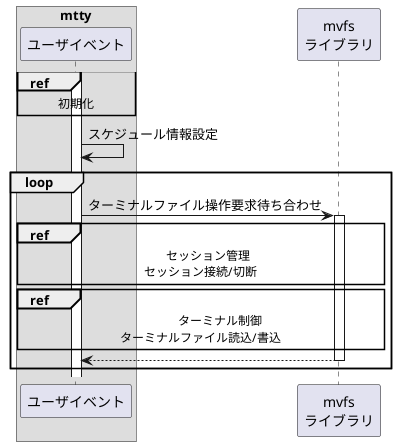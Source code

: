 @startuml

box "mtty"
    participant "ユーザイベント" as uevt
end box
participant "mvfs\nライブラリ" as libmvfs

activate uevt
ref over uevt: 初期化

uevt -> uevt: スケジュール情報設定

loop
    uevt -> libmvfs: ターミナルファイル操作要求待ち合わせ
    activate libmvfs
    ref over uevt,libmvfs
        　 セッション管理
        セッション接続/切断
    end ref
    ref over uevt, libmvfs
        　　　 ターミナル制御
        ターミナルファイル読込/書込
    end ref
    uevt <-- libmvfs:
    deactivate libmvfs
end loop

@enduml
